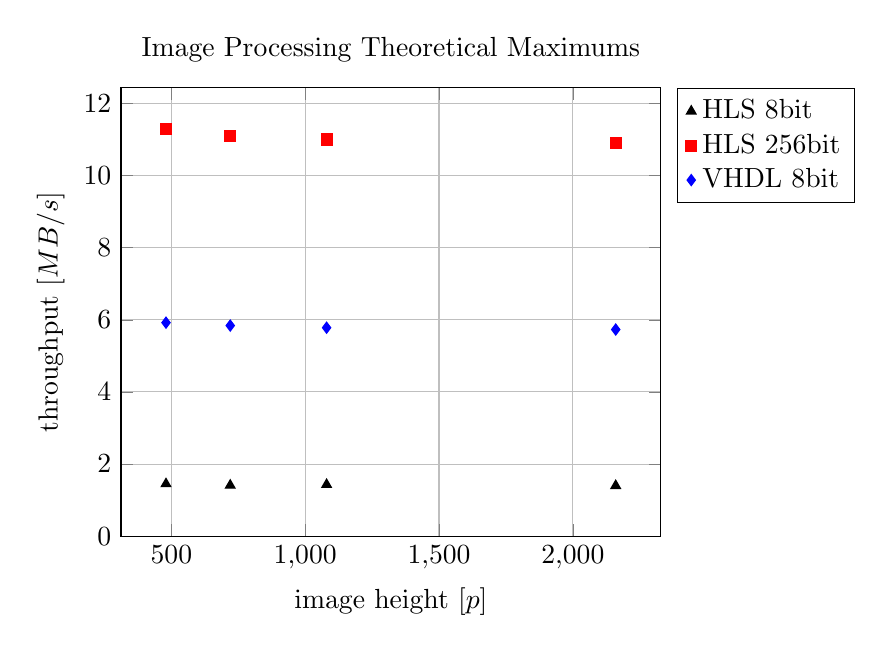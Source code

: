 % \tikzsetnextfilename{system-overview}
\begin{tikzpicture}[
    rounded corners=0mm,
    triangle/.style = {fill=blue!20, regular polygon, regular polygon sides=3 },
    node rotated/.style = {rotate=180},
    border rotated/.style = {shape border rotate=180}
]
    %coordinates
    \coordinate (orig)      at (0,0);

    \begin{pgfonlayer}{main}
        \begin{axis}[
                % domain=-2:6,
                xtick={0,500,...,2500},
                ytick={0,2,...,18},
                ymin=0,
                xmajorgrids=true,ymajorgrids=true,
                xlabel={image height [$p$]},
                ylabel={throughput [$MB/s$]},
                title={Image Processing Theoretical Maximums},
                legend style={
                    cells={anchor=east},
                    legend pos=outer north east,
                },
                legend cell align=left,
                scatter/classes={
                    a={mark=triangle*,fill=black,draw=black},
                    b={mark=square*,fill=red,draw=red},
                    c={mark=diamond*,fill=blue,draw=blue}
                    % d={mark=*,fill=brown,draw=brown}
                }
            ]
            \addplot[scatter,only marks, scatter src=explicit symbolic]
            table[meta=label] {
                x    y   label
                %% HLS 8 bit
                480  1.45 a
                720  1.41 a
                1080 1.43 a
                2160 1.40 a
                %% HLS 256bit
                480  11.3 b
                720  11.1 b
                1080 11.0 b
                2160 10.9 b
                %% VHDL
                480  5.92 c
                720  5.84 c
                1080 5.78 c
                2160 5.73 c
                %% CPU
                % 480  12.56 d
                % 720  16.23 d
                % 1080 15.99 d
                % 2160 15.91 d
            };
            \addlegendentry{HLS 8bit}
            \addlegendentry{HLS 256bit}
            \addlegendentry{VHDL 8bit}
            % \addlegendentry{CPU}
        \end{axis}

    \end{pgfonlayer}

    % Foreground
    \begin{pgfonlayer}{foreground}
        
    \end{pgfonlayer} 

    % Background
    \begin{pgfonlayer}{background}
        % Grid
        % \draw[step=0.5cm,gray] (0,0) grid (4,4);
    \end{pgfonlayer} 

\end{tikzpicture}


% | Solution | Image | Throughput | Image File |
% |----------|-------|------------|------------|
% | HLS      | mountain | 0.168MB/s | mountain_fpga_hls.tif |
% | HLS      | room     | 0.170MB/s | room_fpga_hls.tif |
% | HLS      | cat480p  | 0.170MB/s |  |
% | HLS      | cat720p  | diip_cc error |  |
% | HLS      | cat1080p  | 0.168MB/s |  |
% | HLS      | cat2160p  | 0.161MB/s |  |
% | VHDL     | cat480p  | 0.89MB/s |  |
% | VHDL     | cat720p  | 1.291MB/s |  |
% | VHDL     | cat1080p  | 2.348MB/s |  |
% | VHDL     | cat2160p  | 4.115MB/s |  |